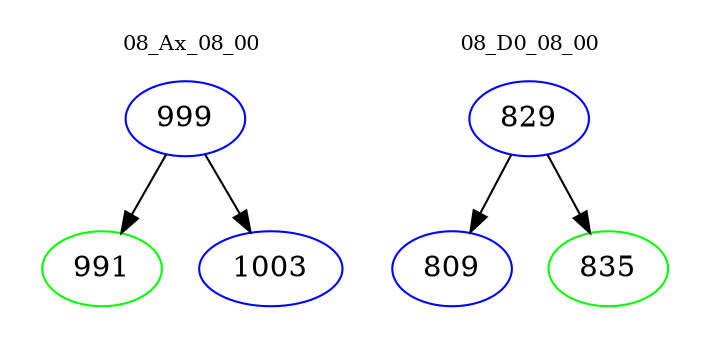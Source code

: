 digraph{
subgraph cluster_0 {
color = white
label = "08_Ax_08_00";
fontsize=10;
T0_999 [label="999", color="blue"]
T0_999 -> T0_991 [color="black"]
T0_991 [label="991", color="green"]
T0_999 -> T0_1003 [color="black"]
T0_1003 [label="1003", color="blue"]
}
subgraph cluster_1 {
color = white
label = "08_D0_08_00";
fontsize=10;
T1_829 [label="829", color="blue"]
T1_829 -> T1_809 [color="black"]
T1_809 [label="809", color="blue"]
T1_829 -> T1_835 [color="black"]
T1_835 [label="835", color="green"]
}
}
